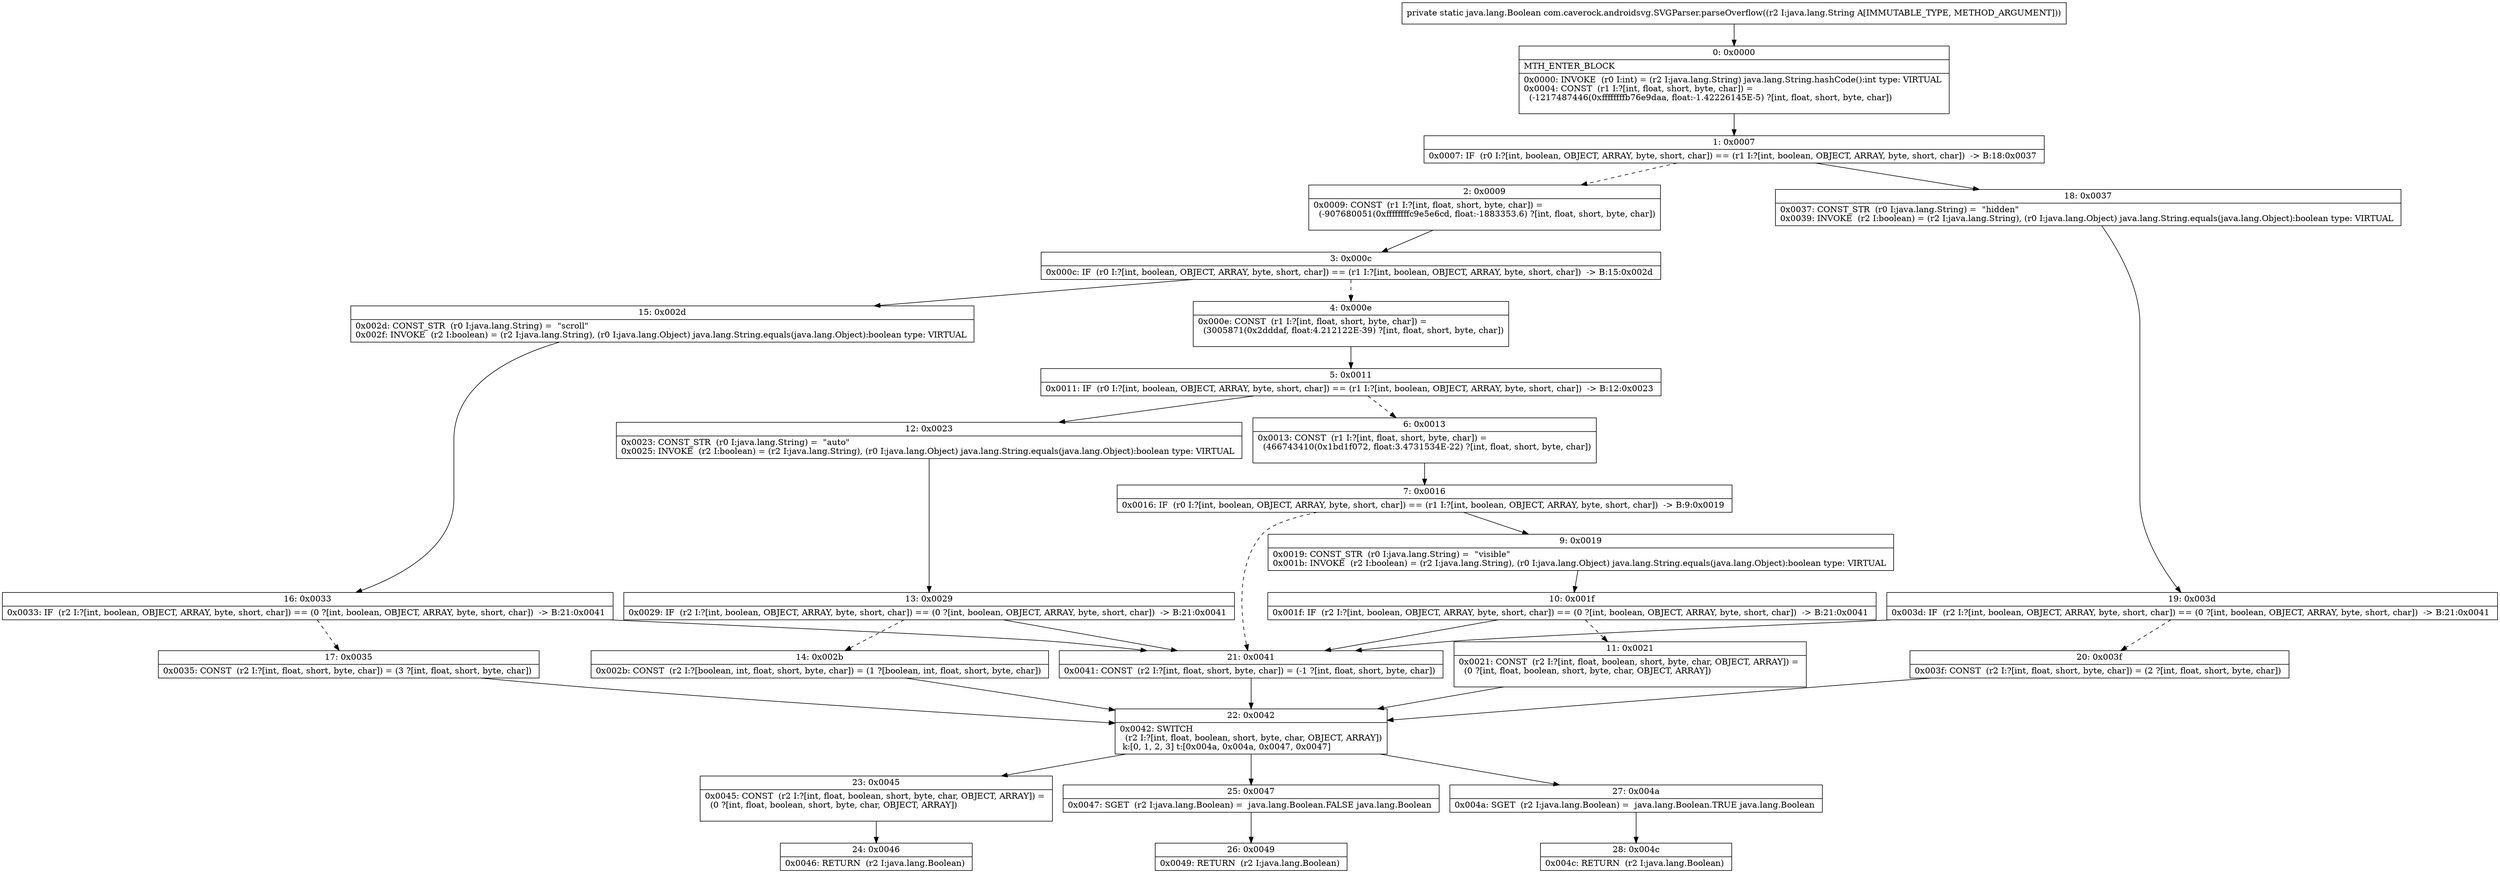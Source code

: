 digraph "CFG forcom.caverock.androidsvg.SVGParser.parseOverflow(Ljava\/lang\/String;)Ljava\/lang\/Boolean;" {
Node_0 [shape=record,label="{0\:\ 0x0000|MTH_ENTER_BLOCK\l|0x0000: INVOKE  (r0 I:int) = (r2 I:java.lang.String) java.lang.String.hashCode():int type: VIRTUAL \l0x0004: CONST  (r1 I:?[int, float, short, byte, char]) = \l  (\-1217487446(0xffffffffb76e9daa, float:\-1.42226145E\-5) ?[int, float, short, byte, char])\l \l}"];
Node_1 [shape=record,label="{1\:\ 0x0007|0x0007: IF  (r0 I:?[int, boolean, OBJECT, ARRAY, byte, short, char]) == (r1 I:?[int, boolean, OBJECT, ARRAY, byte, short, char])  \-\> B:18:0x0037 \l}"];
Node_2 [shape=record,label="{2\:\ 0x0009|0x0009: CONST  (r1 I:?[int, float, short, byte, char]) = \l  (\-907680051(0xffffffffc9e5e6cd, float:\-1883353.6) ?[int, float, short, byte, char])\l \l}"];
Node_3 [shape=record,label="{3\:\ 0x000c|0x000c: IF  (r0 I:?[int, boolean, OBJECT, ARRAY, byte, short, char]) == (r1 I:?[int, boolean, OBJECT, ARRAY, byte, short, char])  \-\> B:15:0x002d \l}"];
Node_4 [shape=record,label="{4\:\ 0x000e|0x000e: CONST  (r1 I:?[int, float, short, byte, char]) = \l  (3005871(0x2dddaf, float:4.212122E\-39) ?[int, float, short, byte, char])\l \l}"];
Node_5 [shape=record,label="{5\:\ 0x0011|0x0011: IF  (r0 I:?[int, boolean, OBJECT, ARRAY, byte, short, char]) == (r1 I:?[int, boolean, OBJECT, ARRAY, byte, short, char])  \-\> B:12:0x0023 \l}"];
Node_6 [shape=record,label="{6\:\ 0x0013|0x0013: CONST  (r1 I:?[int, float, short, byte, char]) = \l  (466743410(0x1bd1f072, float:3.4731534E\-22) ?[int, float, short, byte, char])\l \l}"];
Node_7 [shape=record,label="{7\:\ 0x0016|0x0016: IF  (r0 I:?[int, boolean, OBJECT, ARRAY, byte, short, char]) == (r1 I:?[int, boolean, OBJECT, ARRAY, byte, short, char])  \-\> B:9:0x0019 \l}"];
Node_9 [shape=record,label="{9\:\ 0x0019|0x0019: CONST_STR  (r0 I:java.lang.String) =  \"visible\" \l0x001b: INVOKE  (r2 I:boolean) = (r2 I:java.lang.String), (r0 I:java.lang.Object) java.lang.String.equals(java.lang.Object):boolean type: VIRTUAL \l}"];
Node_10 [shape=record,label="{10\:\ 0x001f|0x001f: IF  (r2 I:?[int, boolean, OBJECT, ARRAY, byte, short, char]) == (0 ?[int, boolean, OBJECT, ARRAY, byte, short, char])  \-\> B:21:0x0041 \l}"];
Node_11 [shape=record,label="{11\:\ 0x0021|0x0021: CONST  (r2 I:?[int, float, boolean, short, byte, char, OBJECT, ARRAY]) = \l  (0 ?[int, float, boolean, short, byte, char, OBJECT, ARRAY])\l \l}"];
Node_12 [shape=record,label="{12\:\ 0x0023|0x0023: CONST_STR  (r0 I:java.lang.String) =  \"auto\" \l0x0025: INVOKE  (r2 I:boolean) = (r2 I:java.lang.String), (r0 I:java.lang.Object) java.lang.String.equals(java.lang.Object):boolean type: VIRTUAL \l}"];
Node_13 [shape=record,label="{13\:\ 0x0029|0x0029: IF  (r2 I:?[int, boolean, OBJECT, ARRAY, byte, short, char]) == (0 ?[int, boolean, OBJECT, ARRAY, byte, short, char])  \-\> B:21:0x0041 \l}"];
Node_14 [shape=record,label="{14\:\ 0x002b|0x002b: CONST  (r2 I:?[boolean, int, float, short, byte, char]) = (1 ?[boolean, int, float, short, byte, char]) \l}"];
Node_15 [shape=record,label="{15\:\ 0x002d|0x002d: CONST_STR  (r0 I:java.lang.String) =  \"scroll\" \l0x002f: INVOKE  (r2 I:boolean) = (r2 I:java.lang.String), (r0 I:java.lang.Object) java.lang.String.equals(java.lang.Object):boolean type: VIRTUAL \l}"];
Node_16 [shape=record,label="{16\:\ 0x0033|0x0033: IF  (r2 I:?[int, boolean, OBJECT, ARRAY, byte, short, char]) == (0 ?[int, boolean, OBJECT, ARRAY, byte, short, char])  \-\> B:21:0x0041 \l}"];
Node_17 [shape=record,label="{17\:\ 0x0035|0x0035: CONST  (r2 I:?[int, float, short, byte, char]) = (3 ?[int, float, short, byte, char]) \l}"];
Node_18 [shape=record,label="{18\:\ 0x0037|0x0037: CONST_STR  (r0 I:java.lang.String) =  \"hidden\" \l0x0039: INVOKE  (r2 I:boolean) = (r2 I:java.lang.String), (r0 I:java.lang.Object) java.lang.String.equals(java.lang.Object):boolean type: VIRTUAL \l}"];
Node_19 [shape=record,label="{19\:\ 0x003d|0x003d: IF  (r2 I:?[int, boolean, OBJECT, ARRAY, byte, short, char]) == (0 ?[int, boolean, OBJECT, ARRAY, byte, short, char])  \-\> B:21:0x0041 \l}"];
Node_20 [shape=record,label="{20\:\ 0x003f|0x003f: CONST  (r2 I:?[int, float, short, byte, char]) = (2 ?[int, float, short, byte, char]) \l}"];
Node_21 [shape=record,label="{21\:\ 0x0041|0x0041: CONST  (r2 I:?[int, float, short, byte, char]) = (\-1 ?[int, float, short, byte, char]) \l}"];
Node_22 [shape=record,label="{22\:\ 0x0042|0x0042: SWITCH  \l  (r2 I:?[int, float, boolean, short, byte, char, OBJECT, ARRAY])\l k:[0, 1, 2, 3] t:[0x004a, 0x004a, 0x0047, 0x0047] \l}"];
Node_23 [shape=record,label="{23\:\ 0x0045|0x0045: CONST  (r2 I:?[int, float, boolean, short, byte, char, OBJECT, ARRAY]) = \l  (0 ?[int, float, boolean, short, byte, char, OBJECT, ARRAY])\l \l}"];
Node_24 [shape=record,label="{24\:\ 0x0046|0x0046: RETURN  (r2 I:java.lang.Boolean) \l}"];
Node_25 [shape=record,label="{25\:\ 0x0047|0x0047: SGET  (r2 I:java.lang.Boolean) =  java.lang.Boolean.FALSE java.lang.Boolean \l}"];
Node_26 [shape=record,label="{26\:\ 0x0049|0x0049: RETURN  (r2 I:java.lang.Boolean) \l}"];
Node_27 [shape=record,label="{27\:\ 0x004a|0x004a: SGET  (r2 I:java.lang.Boolean) =  java.lang.Boolean.TRUE java.lang.Boolean \l}"];
Node_28 [shape=record,label="{28\:\ 0x004c|0x004c: RETURN  (r2 I:java.lang.Boolean) \l}"];
MethodNode[shape=record,label="{private static java.lang.Boolean com.caverock.androidsvg.SVGParser.parseOverflow((r2 I:java.lang.String A[IMMUTABLE_TYPE, METHOD_ARGUMENT])) }"];
MethodNode -> Node_0;
Node_0 -> Node_1;
Node_1 -> Node_2[style=dashed];
Node_1 -> Node_18;
Node_2 -> Node_3;
Node_3 -> Node_4[style=dashed];
Node_3 -> Node_15;
Node_4 -> Node_5;
Node_5 -> Node_6[style=dashed];
Node_5 -> Node_12;
Node_6 -> Node_7;
Node_7 -> Node_9;
Node_7 -> Node_21[style=dashed];
Node_9 -> Node_10;
Node_10 -> Node_11[style=dashed];
Node_10 -> Node_21;
Node_11 -> Node_22;
Node_12 -> Node_13;
Node_13 -> Node_14[style=dashed];
Node_13 -> Node_21;
Node_14 -> Node_22;
Node_15 -> Node_16;
Node_16 -> Node_17[style=dashed];
Node_16 -> Node_21;
Node_17 -> Node_22;
Node_18 -> Node_19;
Node_19 -> Node_20[style=dashed];
Node_19 -> Node_21;
Node_20 -> Node_22;
Node_21 -> Node_22;
Node_22 -> Node_23;
Node_22 -> Node_25;
Node_22 -> Node_27;
Node_23 -> Node_24;
Node_25 -> Node_26;
Node_27 -> Node_28;
}

